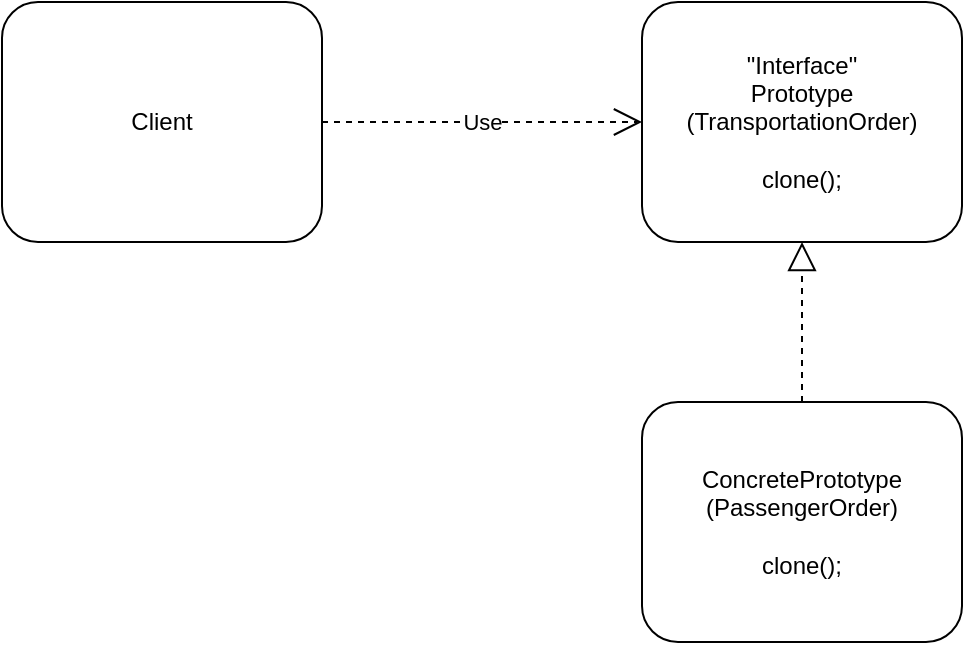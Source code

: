 <mxfile version="28.2.5">
  <diagram name="Страница — 1" id="S9hLElsG36cYawd17Ww6">
    <mxGraphModel dx="1281" dy="562" grid="1" gridSize="10" guides="1" tooltips="1" connect="1" arrows="1" fold="1" page="1" pageScale="1" pageWidth="1169" pageHeight="827" math="0" shadow="0">
      <root>
        <mxCell id="0" />
        <mxCell id="1" parent="0" />
        <mxCell id="3kUrbWblCLCjjB7emSqF-1" value="&quot;Interface&quot;&lt;div&gt;Prototype&lt;/div&gt;&lt;div&gt;(TransportationOrder)&lt;/div&gt;&lt;div&gt;&lt;br&gt;&lt;/div&gt;&lt;div&gt;clone();&lt;/div&gt;" style="rounded=1;whiteSpace=wrap;html=1;" vertex="1" parent="1">
          <mxGeometry x="600" y="80" width="160" height="120" as="geometry" />
        </mxCell>
        <mxCell id="3kUrbWblCLCjjB7emSqF-2" value="ConcretePrototype&lt;div&gt;(PassengerOrder)&lt;/div&gt;&lt;div&gt;&lt;br&gt;&lt;/div&gt;&lt;div&gt;clone();&lt;/div&gt;" style="rounded=1;whiteSpace=wrap;html=1;" vertex="1" parent="1">
          <mxGeometry x="600" y="280" width="160" height="120" as="geometry" />
        </mxCell>
        <mxCell id="3kUrbWblCLCjjB7emSqF-3" value="" style="endArrow=block;dashed=1;endFill=0;endSize=12;html=1;rounded=0;exitX=0.5;exitY=0;exitDx=0;exitDy=0;entryX=0.5;entryY=1;entryDx=0;entryDy=0;" edge="1" parent="1" source="3kUrbWblCLCjjB7emSqF-2" target="3kUrbWblCLCjjB7emSqF-1">
          <mxGeometry width="160" relative="1" as="geometry">
            <mxPoint x="540" y="290" as="sourcePoint" />
            <mxPoint x="700" y="290" as="targetPoint" />
          </mxGeometry>
        </mxCell>
        <mxCell id="3kUrbWblCLCjjB7emSqF-4" value="Client" style="rounded=1;whiteSpace=wrap;html=1;" vertex="1" parent="1">
          <mxGeometry x="280" y="80" width="160" height="120" as="geometry" />
        </mxCell>
        <mxCell id="3kUrbWblCLCjjB7emSqF-5" value="Use" style="endArrow=open;endSize=12;dashed=1;html=1;rounded=0;exitX=1;exitY=0.5;exitDx=0;exitDy=0;entryX=0;entryY=0.5;entryDx=0;entryDy=0;" edge="1" parent="1" source="3kUrbWblCLCjjB7emSqF-4" target="3kUrbWblCLCjjB7emSqF-1">
          <mxGeometry width="160" relative="1" as="geometry">
            <mxPoint x="540" y="290" as="sourcePoint" />
            <mxPoint x="700" y="290" as="targetPoint" />
          </mxGeometry>
        </mxCell>
      </root>
    </mxGraphModel>
  </diagram>
</mxfile>
